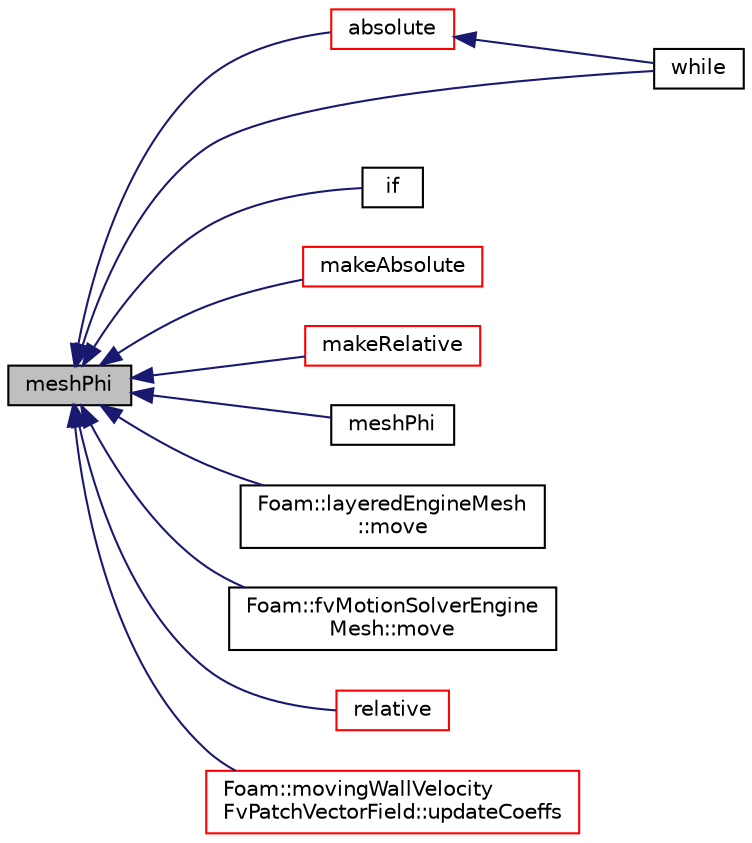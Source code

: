 digraph "meshPhi"
{
  bgcolor="transparent";
  edge [fontname="Helvetica",fontsize="10",labelfontname="Helvetica",labelfontsize="10"];
  node [fontname="Helvetica",fontsize="10",shape=record];
  rankdir="LR";
  Node1 [label="meshPhi",height=0.2,width=0.4,color="black", fillcolor="grey75", style="filled", fontcolor="black"];
  Node1 -> Node2 [dir="back",color="midnightblue",fontsize="10",style="solid",fontname="Helvetica"];
  Node2 [label="absolute",height=0.2,width=0.4,color="red",URL="$a11009.html#ad0e401d18e49e4db619881bf6671d8bf",tooltip="Return the given relative flux in absolute form. "];
  Node2 -> Node3 [dir="back",color="midnightblue",fontsize="10",style="solid",fontname="Helvetica"];
  Node3 [label="while",height=0.2,width=0.4,color="black",URL="$a03028.html#ab13470e79e249d04c443bf59be9ff31d"];
  Node1 -> Node4 [dir="back",color="midnightblue",fontsize="10",style="solid",fontname="Helvetica"];
  Node4 [label="if",height=0.2,width=0.4,color="black",URL="$a03020.html#a3a782599467f113a731d85df5c3b1e70"];
  Node1 -> Node5 [dir="back",color="midnightblue",fontsize="10",style="solid",fontname="Helvetica"];
  Node5 [label="makeAbsolute",height=0.2,width=0.4,color="red",URL="$a11009.html#abd91566bcbbe9cc41337f6ecc58c8f10",tooltip="Make the given flux absolute. "];
  Node1 -> Node6 [dir="back",color="midnightblue",fontsize="10",style="solid",fontname="Helvetica"];
  Node6 [label="makeRelative",height=0.2,width=0.4,color="red",URL="$a11009.html#ae00091d1897bf4c4f3e3e459514da452",tooltip="Make the given flux relative. "];
  Node1 -> Node7 [dir="back",color="midnightblue",fontsize="10",style="solid",fontname="Helvetica"];
  Node7 [label="meshPhi",height=0.2,width=0.4,color="black",URL="$a11009.html#a5703326eb0453b466ef87fd7dfa52b2e"];
  Node1 -> Node8 [dir="back",color="midnightblue",fontsize="10",style="solid",fontname="Helvetica"];
  Node8 [label="Foam::layeredEngineMesh\l::move",height=0.2,width=0.4,color="black",URL="$a01299.html#a68c0b61b84e4e095b6463cadc275adae"];
  Node1 -> Node9 [dir="back",color="midnightblue",fontsize="10",style="solid",fontname="Helvetica"];
  Node9 [label="Foam::fvMotionSolverEngine\lMesh::move",height=0.2,width=0.4,color="black",URL="$a00897.html#a68c0b61b84e4e095b6463cadc275adae"];
  Node1 -> Node10 [dir="back",color="midnightblue",fontsize="10",style="solid",fontname="Helvetica"];
  Node10 [label="relative",height=0.2,width=0.4,color="red",URL="$a11009.html#a5e4ab9141a668cb1182ffd7176f0bc41",tooltip="Return the given absolute flux in relative form. "];
  Node1 -> Node11 [dir="back",color="midnightblue",fontsize="10",style="solid",fontname="Helvetica"];
  Node11 [label="Foam::movingWallVelocity\lFvPatchVectorField::updateCoeffs",height=0.2,width=0.4,color="red",URL="$a01571.html#a7e24eafac629d3733181cd942d4c902f",tooltip="Update the coefficients associated with the patch field. "];
  Node1 -> Node3 [dir="back",color="midnightblue",fontsize="10",style="solid",fontname="Helvetica"];
}
